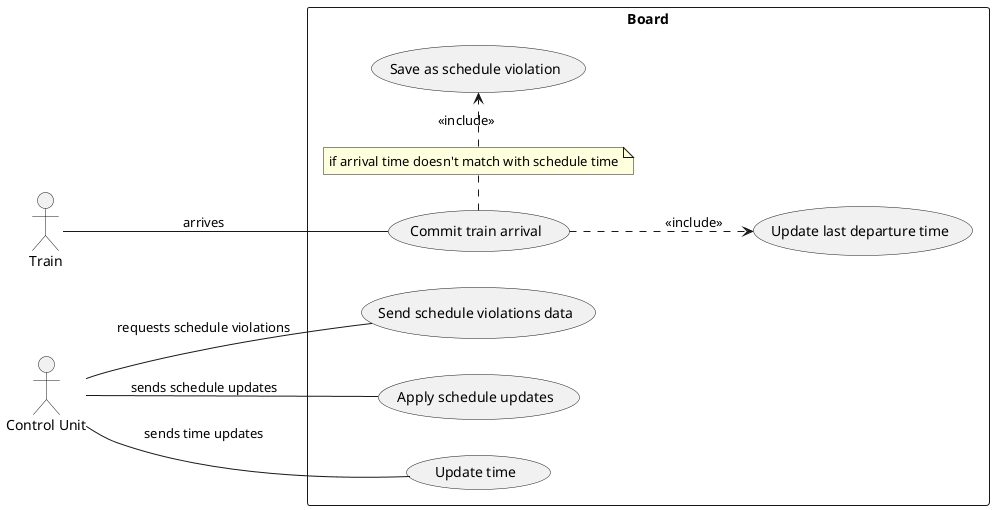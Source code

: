 @startuml
left to right direction
skinparam packageStyle rectangle

actor Train
actor :Control Unit: as CU

rectangle Board {

Train -- (Commit train arrival) : arrives

note "if arrival time doesn't match with schedule time" as ifNote
(Commit train arrival) . ifNote
ifNote .> (Save as schedule violation) : <<include>>
(Commit train arrival) ..> (Update last departure time) : <<include>>

CU -- (Send schedule violations data) : requests schedule violations
CU -- (Apply schedule updates) : sends schedule updates
CU -- (Update time) : \nsends time updates
}
@enduml